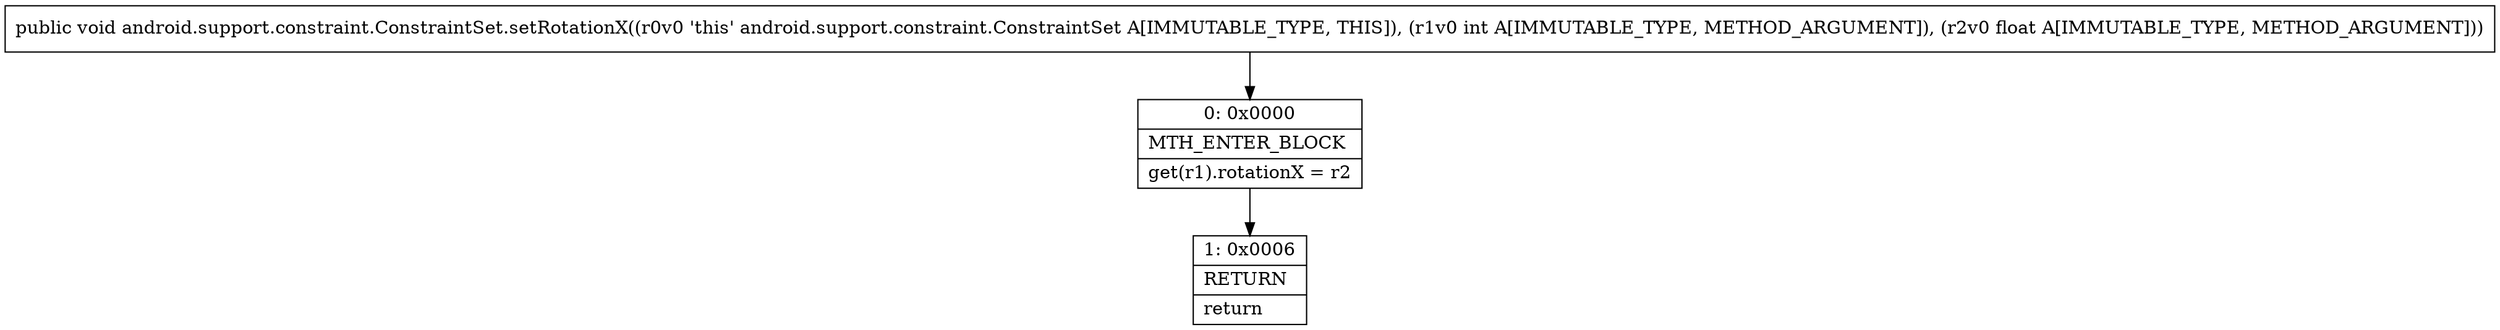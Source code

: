 digraph "CFG forandroid.support.constraint.ConstraintSet.setRotationX(IF)V" {
Node_0 [shape=record,label="{0\:\ 0x0000|MTH_ENTER_BLOCK\l|get(r1).rotationX = r2\l}"];
Node_1 [shape=record,label="{1\:\ 0x0006|RETURN\l|return\l}"];
MethodNode[shape=record,label="{public void android.support.constraint.ConstraintSet.setRotationX((r0v0 'this' android.support.constraint.ConstraintSet A[IMMUTABLE_TYPE, THIS]), (r1v0 int A[IMMUTABLE_TYPE, METHOD_ARGUMENT]), (r2v0 float A[IMMUTABLE_TYPE, METHOD_ARGUMENT])) }"];
MethodNode -> Node_0;
Node_0 -> Node_1;
}


